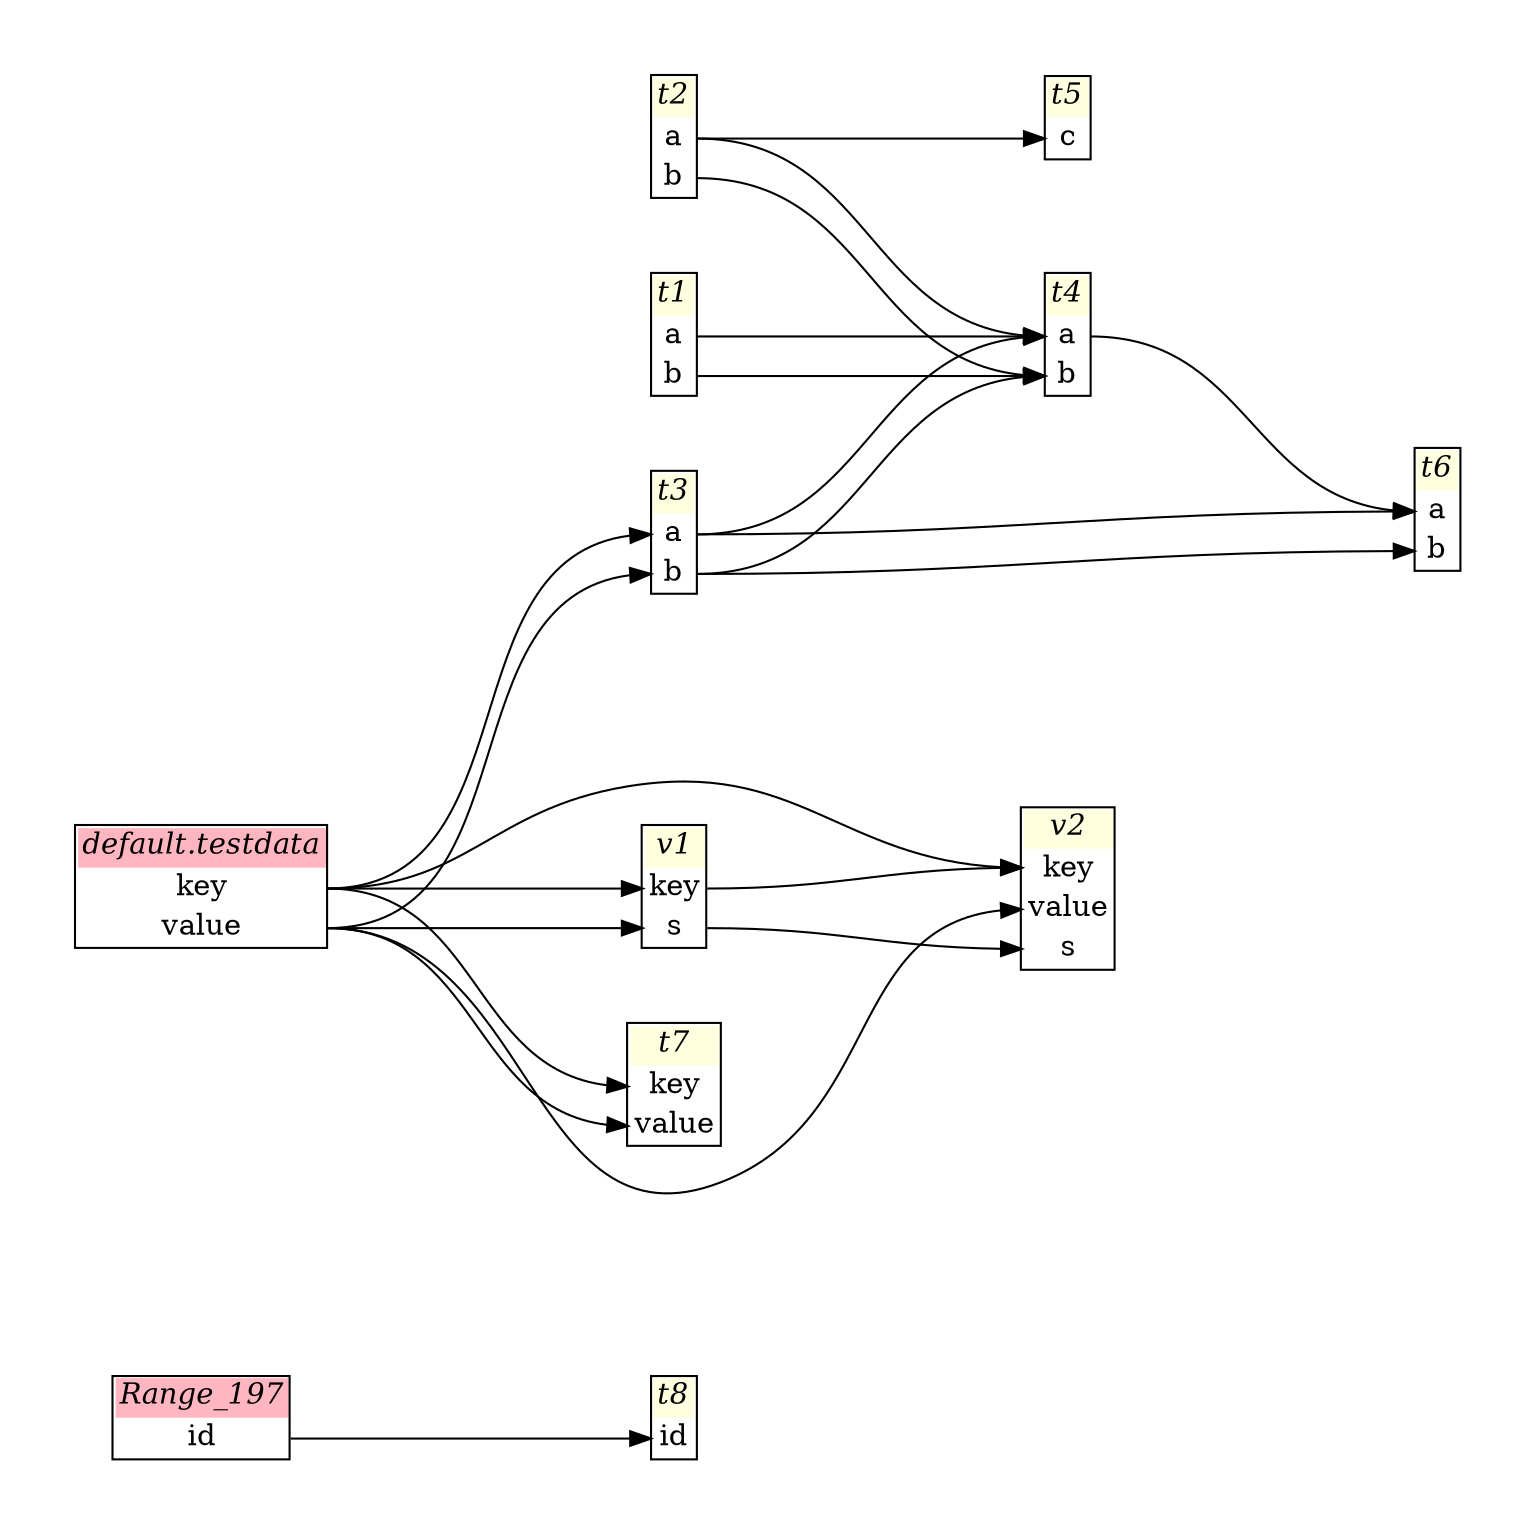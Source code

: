 // Automatically generated by SQLFlowTestSuite


digraph {
  graph [pad="0.5", nodesep="0.5", ranksep="2", fontname="Helvetica"];
  node [shape=plain]
  rankdir=LR;

  
"Range_197" [label=<
<table border="1" cellborder="0" cellspacing="0">
  <tr><td bgcolor="lightpink"><i>Range_197</i></td></tr>
  <tr><td port="0">id</td></tr>
</table>>];
       

"default.testdata" [label=<
<table border="1" cellborder="0" cellspacing="0">
  <tr><td bgcolor="lightpink"><i>default.testdata</i></td></tr>
  <tr><td port="0">key</td></tr>
<tr><td port="1">value</td></tr>
</table>>];
       

"t1" [label=<
<table border="1" cellborder="0" cellspacing="0">
  <tr><td bgcolor="lightyellow"><i>t1</i></td></tr>
  <tr><td port="0">a</td></tr>
<tr><td port="1">b</td></tr>
</table>>];
       

"t2" [label=<
<table border="1" cellborder="0" cellspacing="0">
  <tr><td bgcolor="lightyellow"><i>t2</i></td></tr>
  <tr><td port="0">a</td></tr>
<tr><td port="1">b</td></tr>
</table>>];
       

"t3" [label=<
<table border="1" cellborder="0" cellspacing="0">
  <tr><td bgcolor="lightyellow"><i>t3</i></td></tr>
  <tr><td port="0">a</td></tr>
<tr><td port="1">b</td></tr>
</table>>];
       

"t3" [label=<
<table border="1" cellborder="0" cellspacing="0">
  <tr><td bgcolor="lightyellow"><i>t3</i></td></tr>
  <tr><td port="0">a</td></tr>
<tr><td port="1">b</td></tr>
</table>>];
           

"t4" [label=<
<table border="1" cellborder="0" cellspacing="0">
  <tr><td bgcolor="lightyellow"><i>t4</i></td></tr>
  <tr><td port="0">a</td></tr>
<tr><td port="1">b</td></tr>
</table>>];
       

"t4" [label=<
<table border="1" cellborder="0" cellspacing="0">
  <tr><td bgcolor="lightyellow"><i>t4</i></td></tr>
  <tr><td port="0">a</td></tr>
<tr><td port="1">b</td></tr>
</table>>];
           

"t5" [label=<
<table border="1" cellborder="0" cellspacing="0">
  <tr><td bgcolor="lightyellow"><i>t5</i></td></tr>
  <tr><td port="0">c</td></tr>
</table>>];
           

"t6" [label=<
<table border="1" cellborder="0" cellspacing="0">
  <tr><td bgcolor="lightyellow"><i>t6</i></td></tr>
  <tr><td port="0">a</td></tr>
<tr><td port="1">b</td></tr>
</table>>];
           

"t7" [label=<
<table border="1" cellborder="0" cellspacing="0">
  <tr><td bgcolor="lightyellow"><i>t7</i></td></tr>
  <tr><td port="0">key</td></tr>
<tr><td port="1">value</td></tr>
</table>>];
           

"t8" [label=<
<table border="1" cellborder="0" cellspacing="0">
  <tr><td bgcolor="lightyellow"><i>t8</i></td></tr>
  <tr><td port="0">id</td></tr>
</table>>];
           

"v1" [label=<
<table border="1" cellborder="0" cellspacing="0">
  <tr><td bgcolor="lightyellow"><i>v1</i></td></tr>
  <tr><td port="0">key</td></tr>
<tr><td port="1">s</td></tr>
</table>>];
       

"v1" [label=<
<table border="1" cellborder="0" cellspacing="0">
  <tr><td bgcolor="lightyellow"><i>v1</i></td></tr>
  <tr><td port="0">key</td></tr>
<tr><td port="1">s</td></tr>
</table>>];
           

"v2" [label=<
<table border="1" cellborder="0" cellspacing="0">
  <tr><td bgcolor="lightyellow"><i>v2</i></td></tr>
  <tr><td port="0">key</td></tr>
<tr><td port="1">value</td></tr>
<tr><td port="2">s</td></tr>
</table>>];
           
  "Range_197":0 -> t8:0
"default.testdata":0 -> t3:0
"default.testdata":0 -> t7:0
"default.testdata":0 -> v1:0
"default.testdata":0 -> v2:0
"default.testdata":1 -> t3:1
"default.testdata":1 -> t7:1
"default.testdata":1 -> v1:1
"default.testdata":1 -> v2:1
"t1":0 -> t4:0
"t1":1 -> t4:1
"t2":0 -> t4:0
"t2":0 -> t5:0
"t2":1 -> t4:1
"t3":0 -> t4:0
"t3":0 -> t6:0
"t3":1 -> t4:1
"t3":1 -> t6:1
"t4":0 -> t6:0
"v1":0 -> v2:0
"v1":1 -> v2:2
}
       